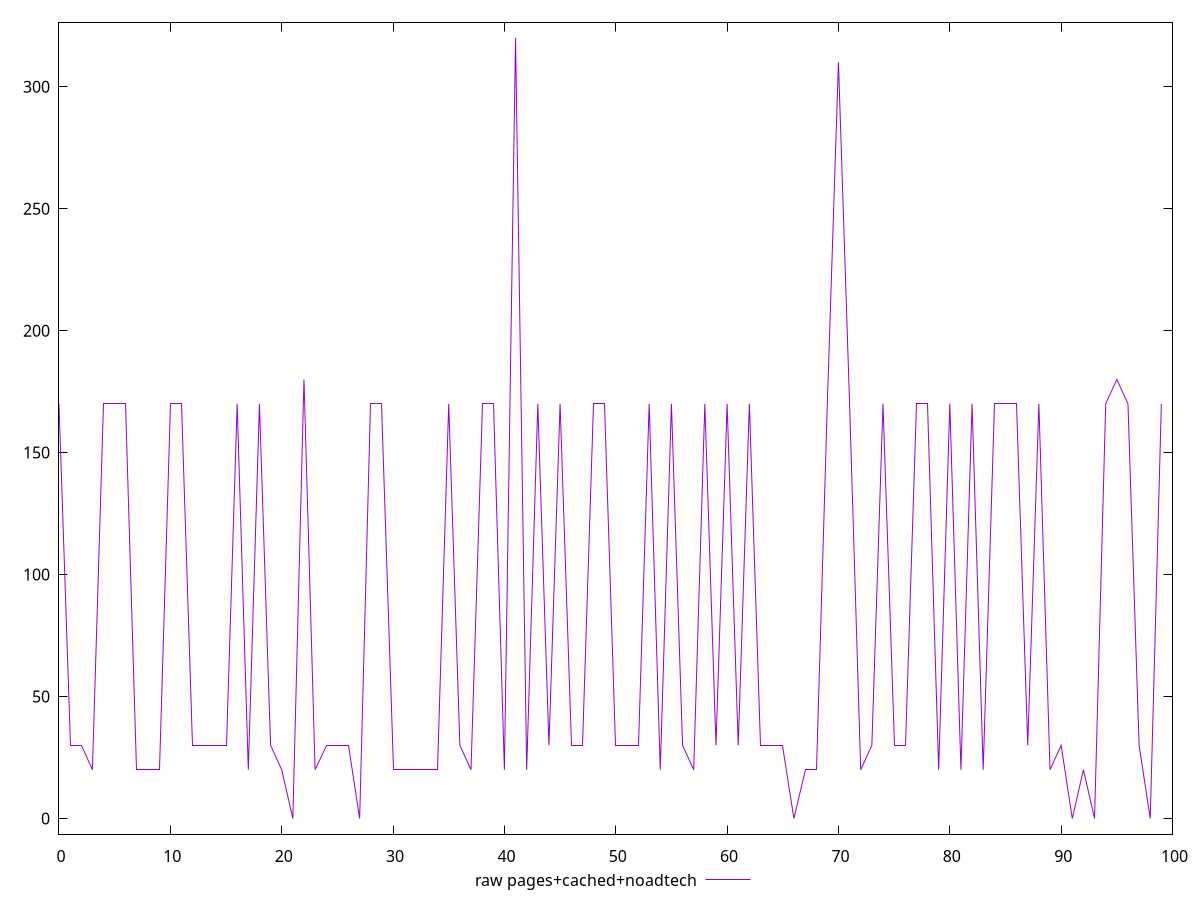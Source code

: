 $_rawPagesCachedNoadtech <<EOF
170
30
30
20
170
170
170
20
20
20
170
170
30
30
30
30
170
20
170
30
20
0
180
20
30
30
30
0
170
170
20
20
20
20
20
170
30
20
170
170
20
320
20
170
30
170
30
30
170
170
30
30
30
170
20
170
30
20
170
30
170
30
170
30
30
30
0
20
20
170
310
170
20
30
170
30
30
170
170
20
170
20
170
20
170
170
170
30
170
20
30
0
20
0
170
180
170
30
0
170
EOF
set key outside below
set terminal pngcairo
set output "report_00006_2020-11-02T20-21-41.718Z/uses-http2/pages+cached+noadtech//raw.png"
set yrange [-6.4:326.4]
plot $_rawPagesCachedNoadtech title "raw pages+cached+noadtech" with line ,